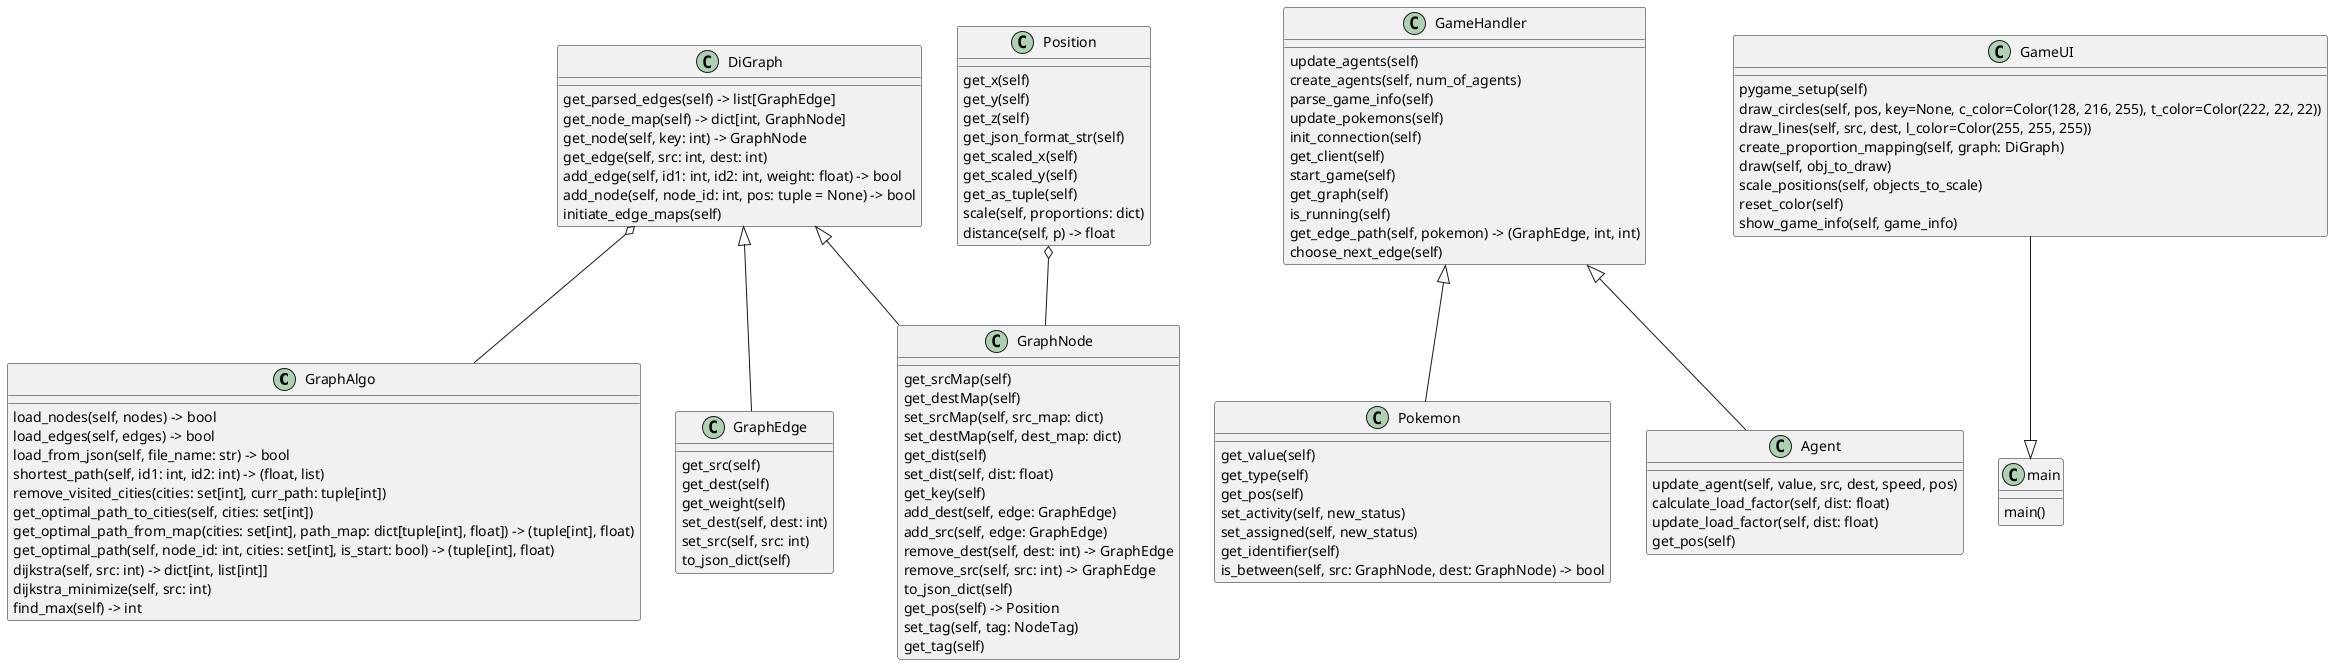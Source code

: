 @startuml
'https://plantuml.com/class-diagram

class GraphAlgo {
 load_nodes(self, nodes) -> bool
 load_edges(self, edges) -> bool
 load_from_json(self, file_name: str) -> bool
 shortest_path(self, id1: int, id2: int) -> (float, list)
 remove_visited_cities(cities: set[int], curr_path: tuple[int])
 get_optimal_path_to_cities(self, cities: set[int])
 get_optimal_path_from_map(cities: set[int], path_map: dict[tuple[int], float]) -> (tuple[int], float)
 get_optimal_path(self, node_id: int, cities: set[int], is_start: bool) -> (tuple[int], float)
 dijkstra(self, src: int) -> dict[int, list[int]]
 dijkstra_minimize(self, src: int)
 find_max(self) -> int
}

class DiGraph  {
  get_parsed_edges(self) -> list[GraphEdge]
  get_node_map(self) -> dict[int, GraphNode]
  get_node(self, key: int) -> GraphNode
  get_edge(self, src: int, dest: int)
  add_edge(self, id1: int, id2: int, weight: float) -> bool
  add_node(self, node_id: int, pos: tuple = None) -> bool
  initiate_edge_maps(self)
}

class GraphEdge {
  get_src(self)
  get_dest(self)
  get_weight(self)
  set_dest(self, dest: int)
  set_src(self, src: int)
  to_json_dict(self)
}

class GraphNode {
  get_srcMap(self)
  get_destMap(self)
  set_srcMap(self, src_map: dict)
  set_destMap(self, dest_map: dict)
  get_dist(self)
  set_dist(self, dist: float)
  get_key(self)
  add_dest(self, edge: GraphEdge)
  add_src(self, edge: GraphEdge)
  remove_dest(self, dest: int) -> GraphEdge
  remove_src(self, src: int) -> GraphEdge
  to_json_dict(self)
  get_pos(self) -> Position
  set_tag(self, tag: NodeTag)
  get_tag(self)
}

class GameHandler {
  update_agents(self)
  create_agents(self, num_of_agents)
  parse_game_info(self)
  update_pokemons(self)
  init_connection(self)
  get_client(self)
  start_game(self)
  get_graph(self)
  is_running(self)
  get_edge_path(self, pokemon) -> (GraphEdge, int, int)
  choose_next_edge(self)
}

class GameUI {
  pygame_setup(self)
  draw_circles(self, pos, key=None, c_color=Color(128, 216, 255), t_color=Color(222, 22, 22))
  draw_lines(self, src, dest, l_color=Color(255, 255, 255))
  create_proportion_mapping(self, graph: DiGraph)
  draw(self, obj_to_draw)
  scale_positions(self, objects_to_scale)
  reset_color(self)
  show_game_info(self, game_info)
}

class main {
  main()
}
class Position {
  get_x(self)
  get_y(self)
  get_z(self)
  get_json_format_str(self)
  get_scaled_x(self)
  get_scaled_y(self)
  get_as_tuple(self)
  scale(self, proportions: dict)
  distance(self, p) -> float
}

class Pokemon {
  get_value(self)
  get_type(self)
  get_pos(self)
  set_activity(self, new_status)
  set_assigned(self, new_status)
  get_identifier(self)
  is_between(self, src: GraphNode, dest: GraphNode) -> bool
}

class Agent {
  update_agent(self, value, src, dest, speed, pos)
  calculate_load_factor(self, dist: float)
  update_load_factor(self, dist: float)
  get_pos(self)
}

Position o-- GraphNode
DiGraph o-- GraphAlgo
DiGraph <|-- GraphEdge
DiGraph <|-- GraphNode
GameHandler <|-- Pokemon
GameHandler <|-- Agent
GameUI --|> main


@enduml